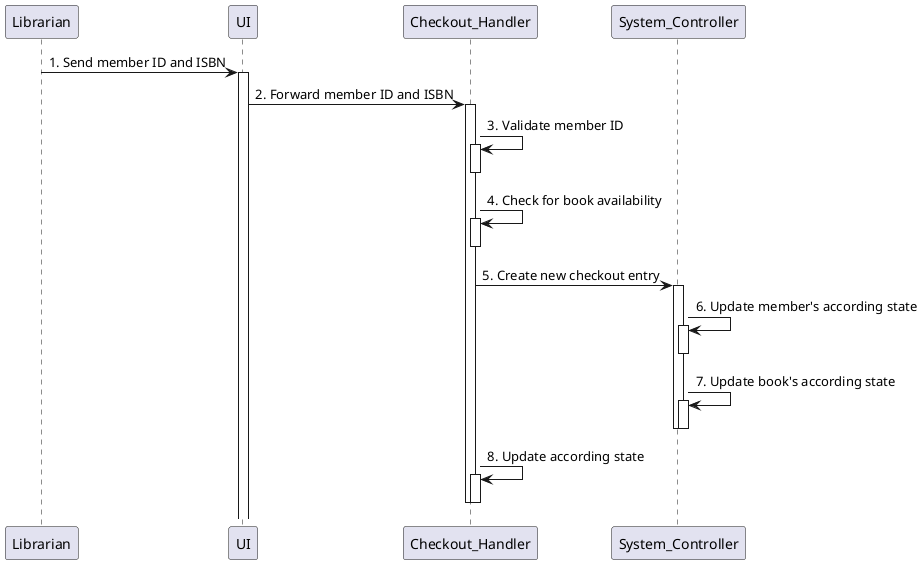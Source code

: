 @startuml
participant Librarian

Librarian -> UI: 1. Send member ID and ISBN
activate UI
UI -> Checkout_Handler: 2. Forward member ID and ISBN
activate Checkout_Handler
Checkout_Handler -> Checkout_Handler: 3. Validate member ID
activate Checkout_Handler
deactivate Checkout_Handler
Checkout_Handler -> Checkout_Handler: 4. Check for book availability
activate Checkout_Handler
deactivate Checkout_Handler
Checkout_Handler -> System_Controller: 5. Create new checkout entry
activate System_Controller
System_Controller -> System_Controller: 6. Update member's according state
activate System_Controller
deactivate System_Controller
System_Controller -> System_Controller: 7. Update book's according state
activate System_Controller
deactivate System_Controller
deactivate System_Controller
Checkout_Handler -> Checkout_Handler: 8. Update according state
activate Checkout_Handler
deactivate Checkout_Handler
deactivate Checkout_Handler
@enduml